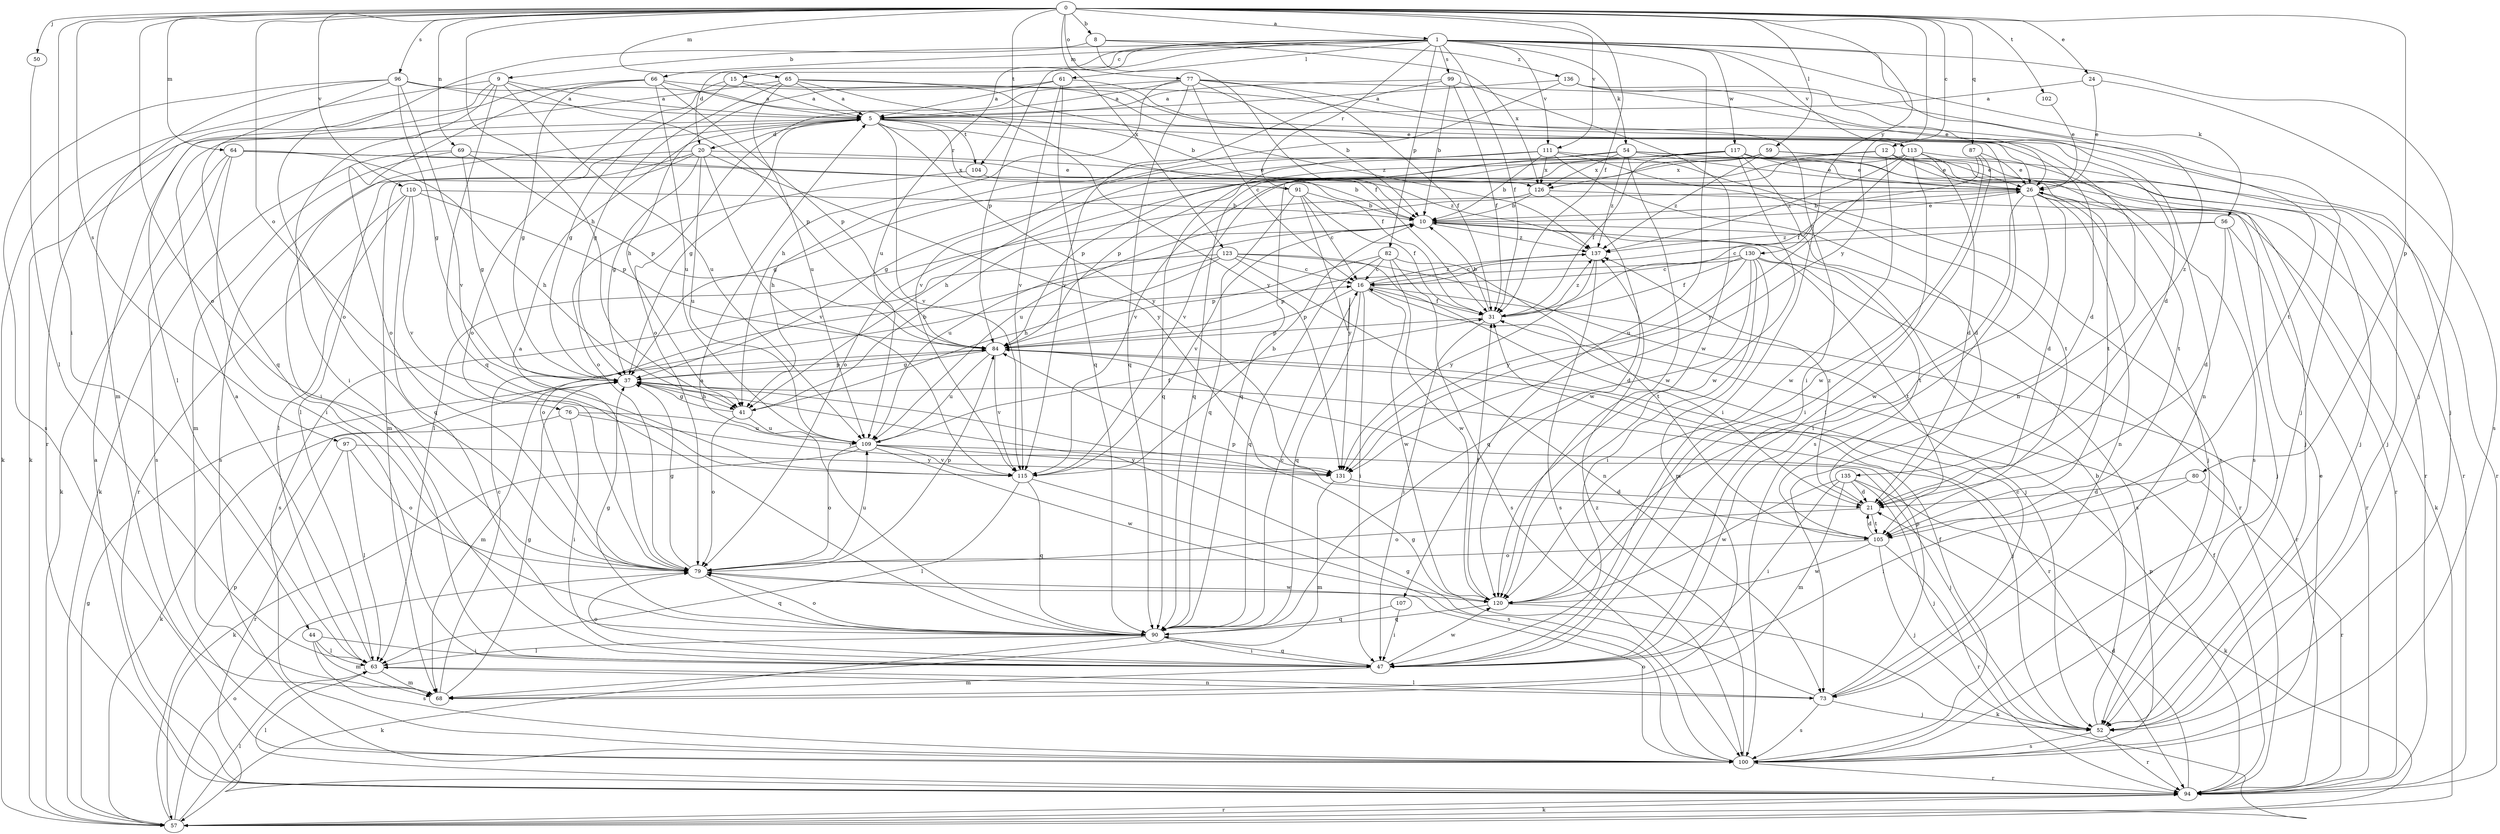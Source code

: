 strict digraph  {
0;
1;
5;
8;
9;
10;
12;
15;
16;
20;
21;
24;
26;
31;
37;
41;
44;
47;
50;
52;
54;
56;
57;
59;
61;
63;
64;
65;
66;
68;
69;
73;
76;
77;
79;
80;
82;
84;
87;
90;
91;
94;
96;
97;
99;
100;
102;
104;
105;
107;
109;
110;
111;
113;
115;
117;
120;
123;
126;
130;
131;
135;
136;
137;
0 -> 1  [label=a];
0 -> 8  [label=b];
0 -> 12  [label=c];
0 -> 24  [label=e];
0 -> 31  [label=f];
0 -> 41  [label=h];
0 -> 44  [label=i];
0 -> 50  [label=j];
0 -> 59  [label=l];
0 -> 64  [label=m];
0 -> 65  [label=m];
0 -> 69  [label=n];
0 -> 76  [label=o];
0 -> 77  [label=o];
0 -> 79  [label=o];
0 -> 80  [label=p];
0 -> 87  [label=q];
0 -> 96  [label=s];
0 -> 97  [label=s];
0 -> 102  [label=t];
0 -> 104  [label=t];
0 -> 110  [label=v];
0 -> 111  [label=v];
0 -> 123  [label=x];
0 -> 130  [label=y];
0 -> 131  [label=y];
1 -> 9  [label=b];
1 -> 15  [label=c];
1 -> 20  [label=d];
1 -> 31  [label=f];
1 -> 52  [label=j];
1 -> 54  [label=k];
1 -> 56  [label=k];
1 -> 61  [label=l];
1 -> 66  [label=m];
1 -> 82  [label=p];
1 -> 84  [label=p];
1 -> 91  [label=r];
1 -> 99  [label=s];
1 -> 107  [label=u];
1 -> 109  [label=u];
1 -> 111  [label=v];
1 -> 113  [label=v];
1 -> 117  [label=w];
1 -> 135  [label=z];
5 -> 20  [label=d];
5 -> 21  [label=d];
5 -> 31  [label=f];
5 -> 37  [label=g];
5 -> 47  [label=i];
5 -> 91  [label=r];
5 -> 100  [label=s];
5 -> 104  [label=t];
5 -> 115  [label=v];
5 -> 131  [label=y];
8 -> 31  [label=f];
8 -> 79  [label=o];
8 -> 126  [label=x];
8 -> 136  [label=z];
9 -> 5  [label=a];
9 -> 47  [label=i];
9 -> 57  [label=k];
9 -> 84  [label=p];
9 -> 90  [label=q];
9 -> 94  [label=r];
9 -> 109  [label=u];
10 -> 26  [label=e];
10 -> 94  [label=r];
10 -> 105  [label=t];
10 -> 109  [label=u];
10 -> 115  [label=v];
10 -> 137  [label=z];
12 -> 26  [label=e];
12 -> 37  [label=g];
12 -> 52  [label=j];
12 -> 84  [label=p];
12 -> 105  [label=t];
12 -> 115  [label=v];
12 -> 120  [label=w];
15 -> 5  [label=a];
15 -> 37  [label=g];
15 -> 73  [label=n];
15 -> 79  [label=o];
16 -> 31  [label=f];
16 -> 47  [label=i];
16 -> 84  [label=p];
16 -> 90  [label=q];
16 -> 94  [label=r];
16 -> 120  [label=w];
16 -> 137  [label=z];
20 -> 26  [label=e];
20 -> 37  [label=g];
20 -> 63  [label=l];
20 -> 68  [label=m];
20 -> 100  [label=s];
20 -> 109  [label=u];
20 -> 115  [label=v];
20 -> 131  [label=y];
21 -> 79  [label=o];
21 -> 105  [label=t];
21 -> 137  [label=z];
24 -> 5  [label=a];
24 -> 26  [label=e];
24 -> 100  [label=s];
26 -> 10  [label=b];
26 -> 21  [label=d];
26 -> 47  [label=i];
26 -> 52  [label=j];
26 -> 63  [label=l];
26 -> 73  [label=n];
26 -> 94  [label=r];
26 -> 120  [label=w];
31 -> 10  [label=b];
31 -> 47  [label=i];
31 -> 84  [label=p];
31 -> 137  [label=z];
37 -> 41  [label=h];
37 -> 52  [label=j];
37 -> 68  [label=m];
37 -> 84  [label=p];
41 -> 10  [label=b];
41 -> 37  [label=g];
41 -> 79  [label=o];
41 -> 109  [label=u];
44 -> 47  [label=i];
44 -> 63  [label=l];
44 -> 68  [label=m];
44 -> 100  [label=s];
47 -> 68  [label=m];
47 -> 79  [label=o];
47 -> 90  [label=q];
47 -> 120  [label=w];
50 -> 63  [label=l];
52 -> 10  [label=b];
52 -> 94  [label=r];
52 -> 100  [label=s];
54 -> 26  [label=e];
54 -> 37  [label=g];
54 -> 52  [label=j];
54 -> 90  [label=q];
54 -> 94  [label=r];
54 -> 120  [label=w];
54 -> 126  [label=x];
54 -> 137  [label=z];
56 -> 16  [label=c];
56 -> 21  [label=d];
56 -> 52  [label=j];
56 -> 94  [label=r];
56 -> 137  [label=z];
57 -> 37  [label=g];
57 -> 63  [label=l];
57 -> 79  [label=o];
57 -> 84  [label=p];
57 -> 94  [label=r];
59 -> 52  [label=j];
59 -> 79  [label=o];
59 -> 94  [label=r];
59 -> 126  [label=x];
59 -> 137  [label=z];
61 -> 5  [label=a];
61 -> 21  [label=d];
61 -> 41  [label=h];
61 -> 90  [label=q];
61 -> 115  [label=v];
63 -> 5  [label=a];
63 -> 68  [label=m];
63 -> 73  [label=n];
64 -> 26  [label=e];
64 -> 41  [label=h];
64 -> 47  [label=i];
64 -> 57  [label=k];
64 -> 100  [label=s];
64 -> 137  [label=z];
65 -> 5  [label=a];
65 -> 26  [label=e];
65 -> 37  [label=g];
65 -> 57  [label=k];
65 -> 109  [label=u];
65 -> 131  [label=y];
65 -> 137  [label=z];
66 -> 5  [label=a];
66 -> 37  [label=g];
66 -> 52  [label=j];
66 -> 63  [label=l];
66 -> 79  [label=o];
66 -> 84  [label=p];
66 -> 109  [label=u];
68 -> 16  [label=c];
68 -> 37  [label=g];
69 -> 37  [label=g];
69 -> 57  [label=k];
69 -> 68  [label=m];
69 -> 84  [label=p];
69 -> 126  [label=x];
73 -> 16  [label=c];
73 -> 37  [label=g];
73 -> 52  [label=j];
73 -> 63  [label=l];
73 -> 84  [label=p];
73 -> 100  [label=s];
76 -> 47  [label=i];
76 -> 57  [label=k];
76 -> 109  [label=u];
76 -> 131  [label=y];
77 -> 5  [label=a];
77 -> 10  [label=b];
77 -> 16  [label=c];
77 -> 26  [label=e];
77 -> 31  [label=f];
77 -> 41  [label=h];
77 -> 47  [label=i];
77 -> 79  [label=o];
77 -> 90  [label=q];
79 -> 5  [label=a];
79 -> 37  [label=g];
79 -> 84  [label=p];
79 -> 90  [label=q];
79 -> 109  [label=u];
79 -> 120  [label=w];
80 -> 21  [label=d];
80 -> 47  [label=i];
80 -> 94  [label=r];
82 -> 16  [label=c];
82 -> 84  [label=p];
82 -> 90  [label=q];
82 -> 100  [label=s];
82 -> 105  [label=t];
82 -> 120  [label=w];
84 -> 37  [label=g];
84 -> 94  [label=r];
84 -> 109  [label=u];
84 -> 115  [label=v];
87 -> 26  [label=e];
87 -> 31  [label=f];
87 -> 47  [label=i];
87 -> 120  [label=w];
90 -> 5  [label=a];
90 -> 16  [label=c];
90 -> 37  [label=g];
90 -> 47  [label=i];
90 -> 57  [label=k];
90 -> 63  [label=l];
90 -> 79  [label=o];
91 -> 10  [label=b];
91 -> 16  [label=c];
91 -> 31  [label=f];
91 -> 90  [label=q];
91 -> 131  [label=y];
94 -> 5  [label=a];
94 -> 21  [label=d];
94 -> 31  [label=f];
94 -> 57  [label=k];
94 -> 63  [label=l];
94 -> 84  [label=p];
96 -> 5  [label=a];
96 -> 10  [label=b];
96 -> 37  [label=g];
96 -> 68  [label=m];
96 -> 90  [label=q];
96 -> 100  [label=s];
96 -> 115  [label=v];
97 -> 63  [label=l];
97 -> 79  [label=o];
97 -> 94  [label=r];
97 -> 131  [label=y];
99 -> 5  [label=a];
99 -> 10  [label=b];
99 -> 31  [label=f];
99 -> 115  [label=v];
99 -> 120  [label=w];
100 -> 26  [label=e];
100 -> 31  [label=f];
100 -> 37  [label=g];
100 -> 79  [label=o];
100 -> 94  [label=r];
100 -> 137  [label=z];
102 -> 26  [label=e];
104 -> 10  [label=b];
104 -> 79  [label=o];
105 -> 21  [label=d];
105 -> 52  [label=j];
105 -> 79  [label=o];
105 -> 84  [label=p];
105 -> 94  [label=r];
105 -> 120  [label=w];
107 -> 47  [label=i];
107 -> 90  [label=q];
109 -> 31  [label=f];
109 -> 52  [label=j];
109 -> 57  [label=k];
109 -> 79  [label=o];
109 -> 115  [label=v];
109 -> 120  [label=w];
109 -> 131  [label=y];
110 -> 10  [label=b];
110 -> 63  [label=l];
110 -> 84  [label=p];
110 -> 90  [label=q];
110 -> 94  [label=r];
110 -> 115  [label=v];
111 -> 10  [label=b];
111 -> 21  [label=d];
111 -> 41  [label=h];
111 -> 90  [label=q];
111 -> 100  [label=s];
111 -> 105  [label=t];
111 -> 126  [label=x];
113 -> 21  [label=d];
113 -> 26  [label=e];
113 -> 47  [label=i];
113 -> 100  [label=s];
113 -> 115  [label=v];
113 -> 131  [label=y];
113 -> 137  [label=z];
115 -> 10  [label=b];
115 -> 63  [label=l];
115 -> 90  [label=q];
115 -> 100  [label=s];
117 -> 26  [label=e];
117 -> 31  [label=f];
117 -> 41  [label=h];
117 -> 47  [label=i];
117 -> 84  [label=p];
117 -> 90  [label=q];
117 -> 94  [label=r];
117 -> 105  [label=t];
117 -> 120  [label=w];
120 -> 31  [label=f];
120 -> 57  [label=k];
120 -> 90  [label=q];
123 -> 16  [label=c];
123 -> 21  [label=d];
123 -> 41  [label=h];
123 -> 52  [label=j];
123 -> 73  [label=n];
123 -> 79  [label=o];
123 -> 100  [label=s];
126 -> 10  [label=b];
126 -> 57  [label=k];
126 -> 109  [label=u];
126 -> 120  [label=w];
130 -> 16  [label=c];
130 -> 31  [label=f];
130 -> 47  [label=i];
130 -> 68  [label=m];
130 -> 84  [label=p];
130 -> 90  [label=q];
130 -> 100  [label=s];
130 -> 105  [label=t];
130 -> 131  [label=y];
131 -> 21  [label=d];
131 -> 68  [label=m];
135 -> 21  [label=d];
135 -> 47  [label=i];
135 -> 52  [label=j];
135 -> 57  [label=k];
135 -> 68  [label=m];
135 -> 120  [label=w];
136 -> 5  [label=a];
136 -> 52  [label=j];
136 -> 73  [label=n];
136 -> 105  [label=t];
136 -> 115  [label=v];
137 -> 16  [label=c];
137 -> 100  [label=s];
137 -> 131  [label=y];
}
